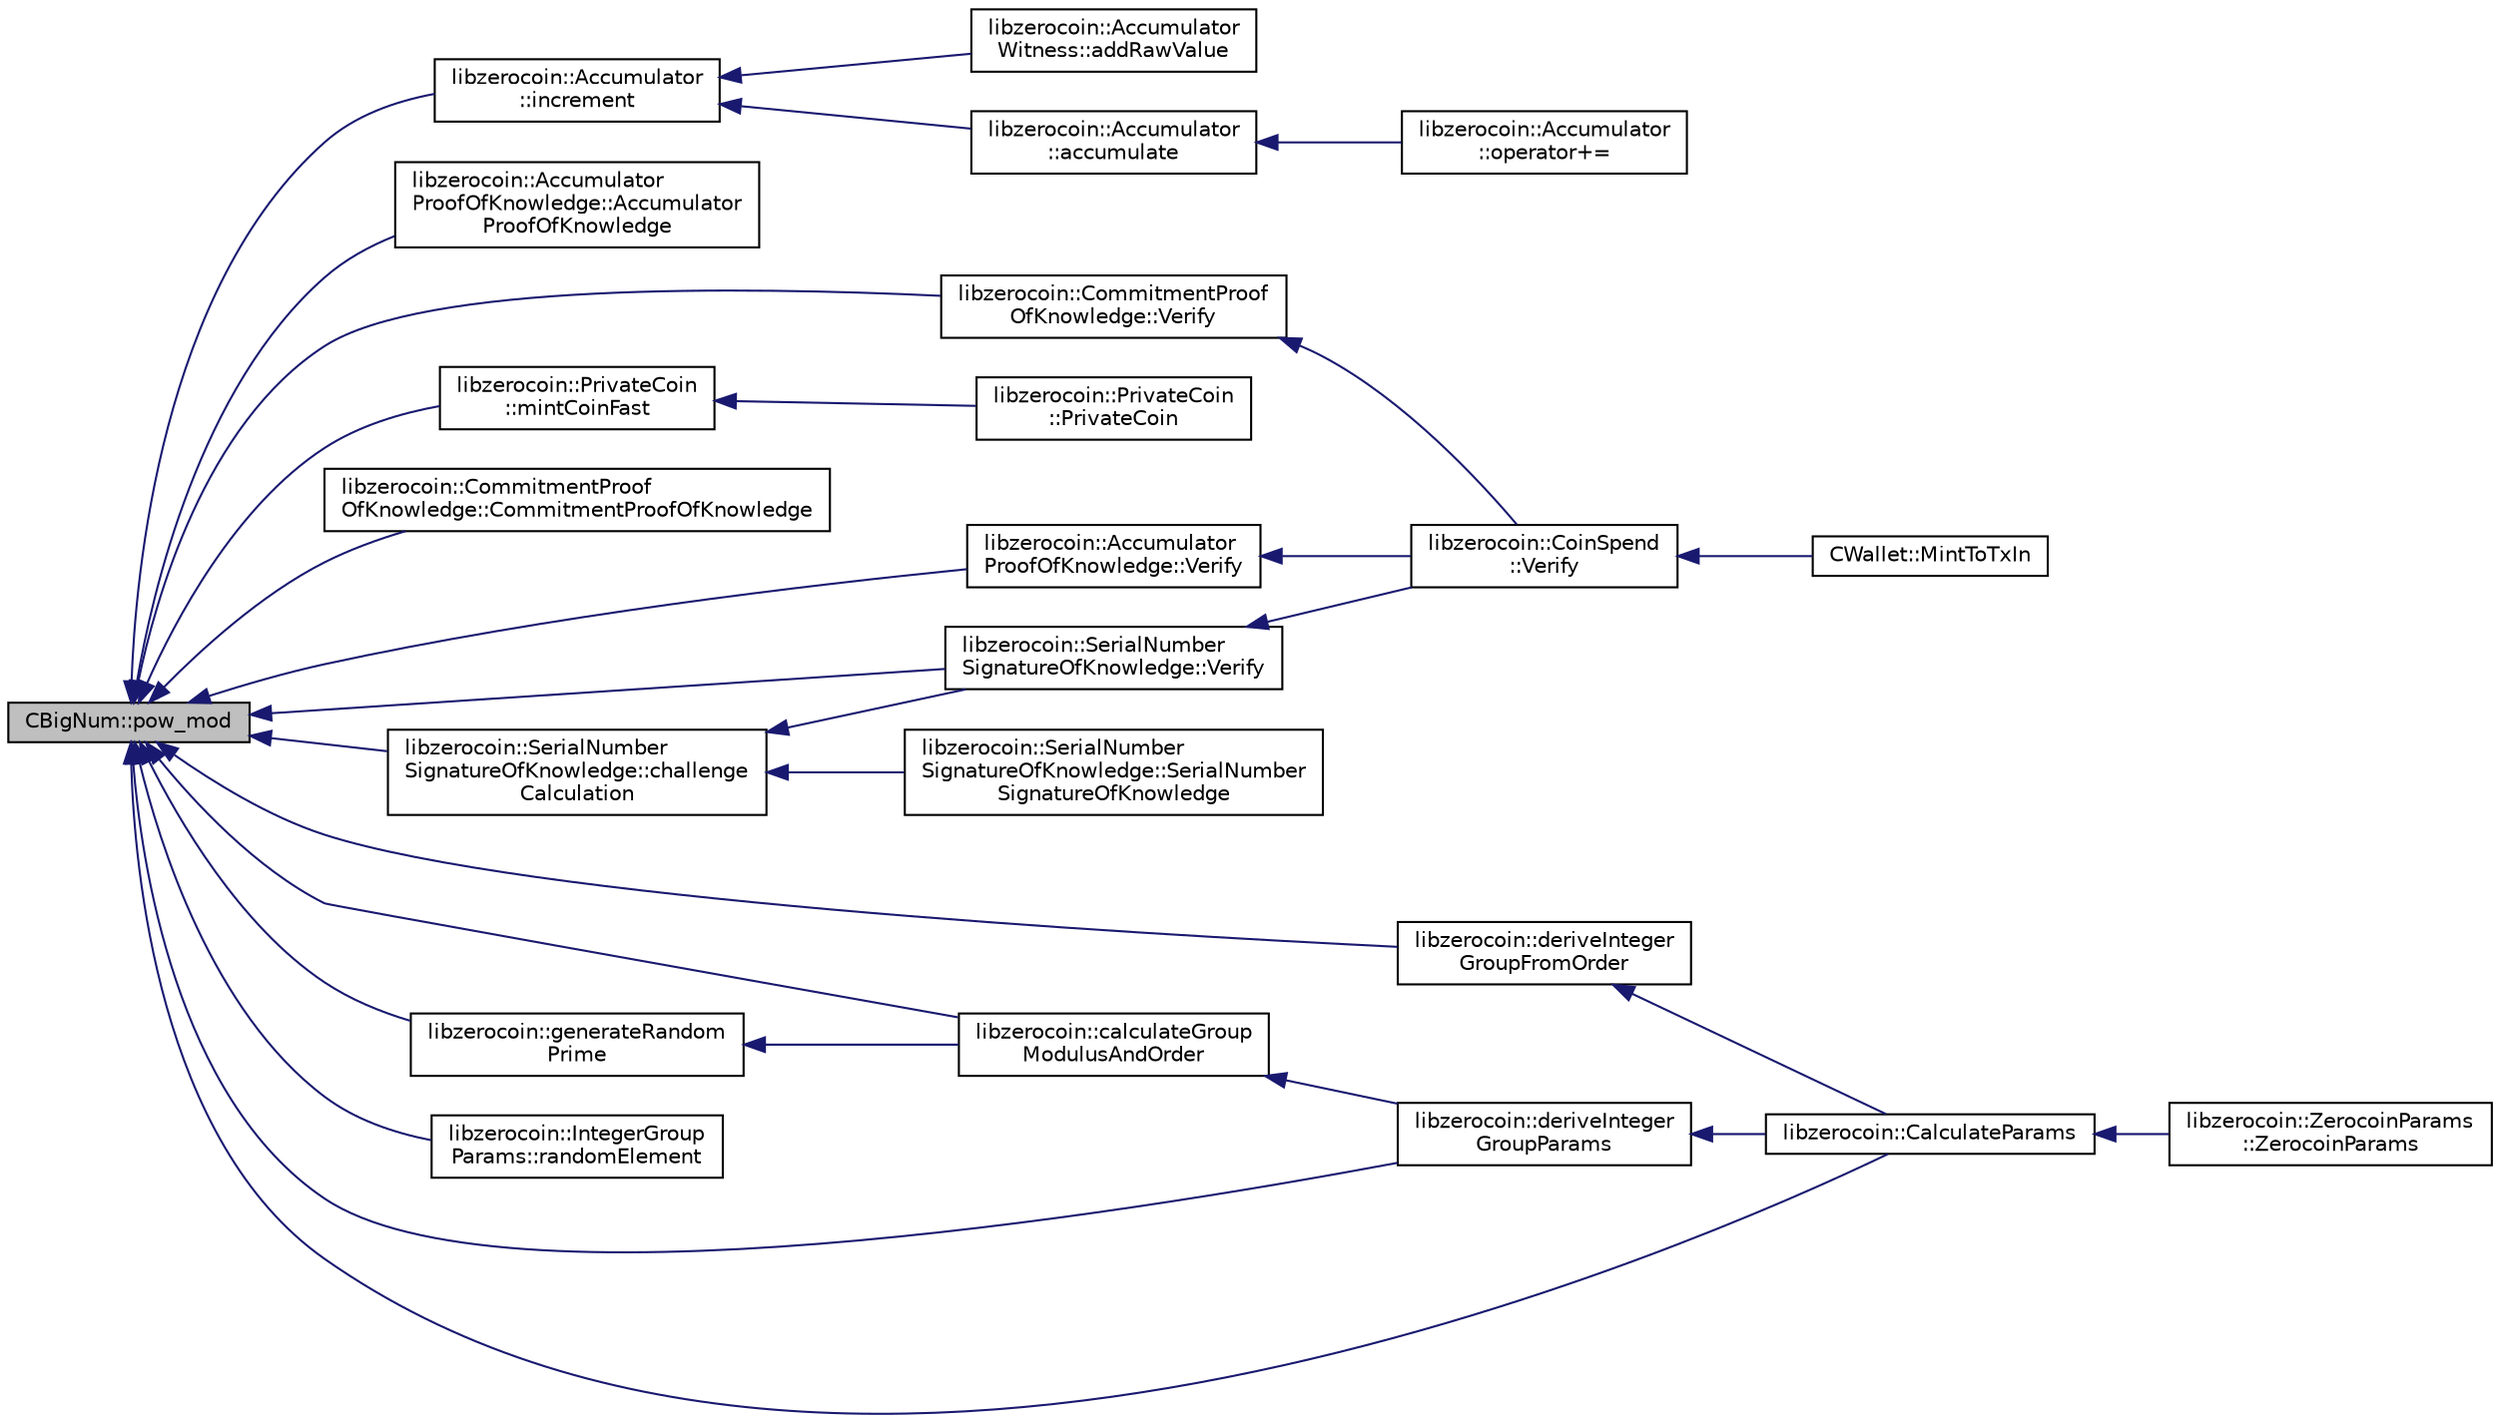 digraph "CBigNum::pow_mod"
{
  edge [fontname="Helvetica",fontsize="10",labelfontname="Helvetica",labelfontsize="10"];
  node [fontname="Helvetica",fontsize="10",shape=record];
  rankdir="LR";
  Node202 [label="CBigNum::pow_mod",height=0.2,width=0.4,color="black", fillcolor="grey75", style="filled", fontcolor="black"];
  Node202 -> Node203 [dir="back",color="midnightblue",fontsize="10",style="solid",fontname="Helvetica"];
  Node203 [label="libzerocoin::Accumulator\l::increment",height=0.2,width=0.4,color="black", fillcolor="white", style="filled",URL="$classlibzerocoin_1_1_accumulator.html#a5f5c7d29420789bd7945972f99de2b9b"];
  Node203 -> Node204 [dir="back",color="midnightblue",fontsize="10",style="solid",fontname="Helvetica"];
  Node204 [label="libzerocoin::Accumulator\l::accumulate",height=0.2,width=0.4,color="black", fillcolor="white", style="filled",URL="$classlibzerocoin_1_1_accumulator.html#aa58ff4676bd84dea150ae40abd489024",tooltip="Accumulate a coin into the accumulator. "];
  Node204 -> Node205 [dir="back",color="midnightblue",fontsize="10",style="solid",fontname="Helvetica"];
  Node205 [label="libzerocoin::Accumulator\l::operator+=",height=0.2,width=0.4,color="black", fillcolor="white", style="filled",URL="$classlibzerocoin_1_1_accumulator.html#a03bec513778240e9ddfcd2103524fd33",tooltip="Used to set the accumulator value. "];
  Node203 -> Node206 [dir="back",color="midnightblue",fontsize="10",style="solid",fontname="Helvetica"];
  Node206 [label="libzerocoin::Accumulator\lWitness::addRawValue",height=0.2,width=0.4,color="black", fillcolor="white", style="filled",URL="$classlibzerocoin_1_1_accumulator_witness.html#a7c5b47a42f8a2c51f7c7f64ff0809f7d",tooltip="Adds element to the set whose&#39;s accumulation we are proving coin is a member of. "];
  Node202 -> Node207 [dir="back",color="midnightblue",fontsize="10",style="solid",fontname="Helvetica"];
  Node207 [label="libzerocoin::Accumulator\lProofOfKnowledge::Accumulator\lProofOfKnowledge",height=0.2,width=0.4,color="black", fillcolor="white", style="filled",URL="$classlibzerocoin_1_1_accumulator_proof_of_knowledge.html#acce987e79e2498918495c3a7e8873810",tooltip="Generates a proof that a commitment to a coin c was accumulated. "];
  Node202 -> Node208 [dir="back",color="midnightblue",fontsize="10",style="solid",fontname="Helvetica"];
  Node208 [label="libzerocoin::Accumulator\lProofOfKnowledge::Verify",height=0.2,width=0.4,color="black", fillcolor="white", style="filled",URL="$classlibzerocoin_1_1_accumulator_proof_of_knowledge.html#afa37fa003c2e3ce95e00525fe84d1e52",tooltip="Verifies that a commitment c is accumulated in accumulated a. "];
  Node208 -> Node209 [dir="back",color="midnightblue",fontsize="10",style="solid",fontname="Helvetica"];
  Node209 [label="libzerocoin::CoinSpend\l::Verify",height=0.2,width=0.4,color="black", fillcolor="white", style="filled",URL="$classlibzerocoin_1_1_coin_spend.html#ad8005b899d45939c63ccaba43011c85b"];
  Node209 -> Node210 [dir="back",color="midnightblue",fontsize="10",style="solid",fontname="Helvetica"];
  Node210 [label="CWallet::MintToTxIn",height=0.2,width=0.4,color="black", fillcolor="white", style="filled",URL="$class_c_wallet.html#a5b32d86806615c59f15431f300f0c729"];
  Node202 -> Node211 [dir="back",color="midnightblue",fontsize="10",style="solid",fontname="Helvetica"];
  Node211 [label="libzerocoin::PrivateCoin\l::mintCoinFast",height=0.2,width=0.4,color="black", fillcolor="white", style="filled",URL="$classlibzerocoin_1_1_private_coin.html#ae466bc27aabcf43feb7cc62aba6f7f1e",tooltip="Mint a new coin using a faster process. "];
  Node211 -> Node212 [dir="back",color="midnightblue",fontsize="10",style="solid",fontname="Helvetica"];
  Node212 [label="libzerocoin::PrivateCoin\l::PrivateCoin",height=0.2,width=0.4,color="black", fillcolor="white", style="filled",URL="$classlibzerocoin_1_1_private_coin.html#a62fe12639a5a9e520f7bcc15722a1520"];
  Node202 -> Node213 [dir="back",color="midnightblue",fontsize="10",style="solid",fontname="Helvetica"];
  Node213 [label="libzerocoin::CommitmentProof\lOfKnowledge::CommitmentProofOfKnowledge",height=0.2,width=0.4,color="black", fillcolor="white", style="filled",URL="$classlibzerocoin_1_1_commitment_proof_of_knowledge.html#af66449f2c4c0cb88d19cb409b67b4cff",tooltip="Generates a proof that two commitments, a and b, open to the same value. "];
  Node202 -> Node214 [dir="back",color="midnightblue",fontsize="10",style="solid",fontname="Helvetica"];
  Node214 [label="libzerocoin::CommitmentProof\lOfKnowledge::Verify",height=0.2,width=0.4,color="black", fillcolor="white", style="filled",URL="$classlibzerocoin_1_1_commitment_proof_of_knowledge.html#a36196236b6f40da17e1dd4fcb42c6794",tooltip="Verifies the proof. "];
  Node214 -> Node209 [dir="back",color="midnightblue",fontsize="10",style="solid",fontname="Helvetica"];
  Node202 -> Node215 [dir="back",color="midnightblue",fontsize="10",style="solid",fontname="Helvetica"];
  Node215 [label="libzerocoin::CalculateParams",height=0.2,width=0.4,color="black", fillcolor="white", style="filled",URL="$namespacelibzerocoin.html#a6304d284cf7c81d9598ea68f3c5a81df",tooltip="Fill in a set of Zerocoin parameters from a modulus \"N\". "];
  Node215 -> Node216 [dir="back",color="midnightblue",fontsize="10",style="solid",fontname="Helvetica"];
  Node216 [label="libzerocoin::ZerocoinParams\l::ZerocoinParams",height=0.2,width=0.4,color="black", fillcolor="white", style="filled",URL="$classlibzerocoin_1_1_zerocoin_params.html#ad7abfc8417e3f07feb7b786cb13c72b0",tooltip="Construct a set of Zerocoin parameters from a modulus \"N\". "];
  Node202 -> Node217 [dir="back",color="midnightblue",fontsize="10",style="solid",fontname="Helvetica"];
  Node217 [label="libzerocoin::deriveInteger\lGroupParams",height=0.2,width=0.4,color="black", fillcolor="white", style="filled",URL="$namespacelibzerocoin.html#a104c1a4d313174893b0de7595bfa7baa",tooltip="Deterministically compute a set of group parameters using NIST procedures. "];
  Node217 -> Node215 [dir="back",color="midnightblue",fontsize="10",style="solid",fontname="Helvetica"];
  Node202 -> Node218 [dir="back",color="midnightblue",fontsize="10",style="solid",fontname="Helvetica"];
  Node218 [label="libzerocoin::deriveInteger\lGroupFromOrder",height=0.2,width=0.4,color="black", fillcolor="white", style="filled",URL="$namespacelibzerocoin.html#a8d4a084866f5f0598e39704cedb96959",tooltip="Deterministically compute a set of group parameters with a specified order. "];
  Node218 -> Node215 [dir="back",color="midnightblue",fontsize="10",style="solid",fontname="Helvetica"];
  Node202 -> Node219 [dir="back",color="midnightblue",fontsize="10",style="solid",fontname="Helvetica"];
  Node219 [label="libzerocoin::calculateGroup\lModulusAndOrder",height=0.2,width=0.4,color="black", fillcolor="white", style="filled",URL="$namespacelibzerocoin.html#ae993b839bf47f3e64151b39abd3a5c08",tooltip="Deterministically compute a group description using NIST procedures. "];
  Node219 -> Node217 [dir="back",color="midnightblue",fontsize="10",style="solid",fontname="Helvetica"];
  Node202 -> Node220 [dir="back",color="midnightblue",fontsize="10",style="solid",fontname="Helvetica"];
  Node220 [label="libzerocoin::generateRandom\lPrime",height=0.2,width=0.4,color="black", fillcolor="white", style="filled",URL="$namespacelibzerocoin.html#a2099b8bbbed1501554a9be21e74b9254",tooltip="Deterministically compute a random prime number. "];
  Node220 -> Node219 [dir="back",color="midnightblue",fontsize="10",style="solid",fontname="Helvetica"];
  Node202 -> Node221 [dir="back",color="midnightblue",fontsize="10",style="solid",fontname="Helvetica"];
  Node221 [label="libzerocoin::IntegerGroup\lParams::randomElement",height=0.2,width=0.4,color="black", fillcolor="white", style="filled",URL="$classlibzerocoin_1_1_integer_group_params.html#a012079a03d0aeacc42fe005ed7c0ab62",tooltip="Generates a random group element. "];
  Node202 -> Node222 [dir="back",color="midnightblue",fontsize="10",style="solid",fontname="Helvetica"];
  Node222 [label="libzerocoin::SerialNumber\lSignatureOfKnowledge::challenge\lCalculation",height=0.2,width=0.4,color="black", fillcolor="white", style="filled",URL="$classlibzerocoin_1_1_serial_number_signature_of_knowledge.html#a564f58bd562d441ae8503c2904fb8270"];
  Node222 -> Node223 [dir="back",color="midnightblue",fontsize="10",style="solid",fontname="Helvetica"];
  Node223 [label="libzerocoin::SerialNumber\lSignatureOfKnowledge::SerialNumber\lSignatureOfKnowledge",height=0.2,width=0.4,color="black", fillcolor="white", style="filled",URL="$classlibzerocoin_1_1_serial_number_signature_of_knowledge.html#adb04da379098298cad6e05c930d6483f",tooltip="Creates a Signature of knowledge object that a commitment to a coin contains a coin with serial numbe..."];
  Node222 -> Node224 [dir="back",color="midnightblue",fontsize="10",style="solid",fontname="Helvetica"];
  Node224 [label="libzerocoin::SerialNumber\lSignatureOfKnowledge::Verify",height=0.2,width=0.4,color="black", fillcolor="white", style="filled",URL="$classlibzerocoin_1_1_serial_number_signature_of_knowledge.html#a05f9c3d5aade741ee8aab51ed570b6b0",tooltip="Verifies the Signature of knowledge. "];
  Node224 -> Node209 [dir="back",color="midnightblue",fontsize="10",style="solid",fontname="Helvetica"];
  Node202 -> Node224 [dir="back",color="midnightblue",fontsize="10",style="solid",fontname="Helvetica"];
}
